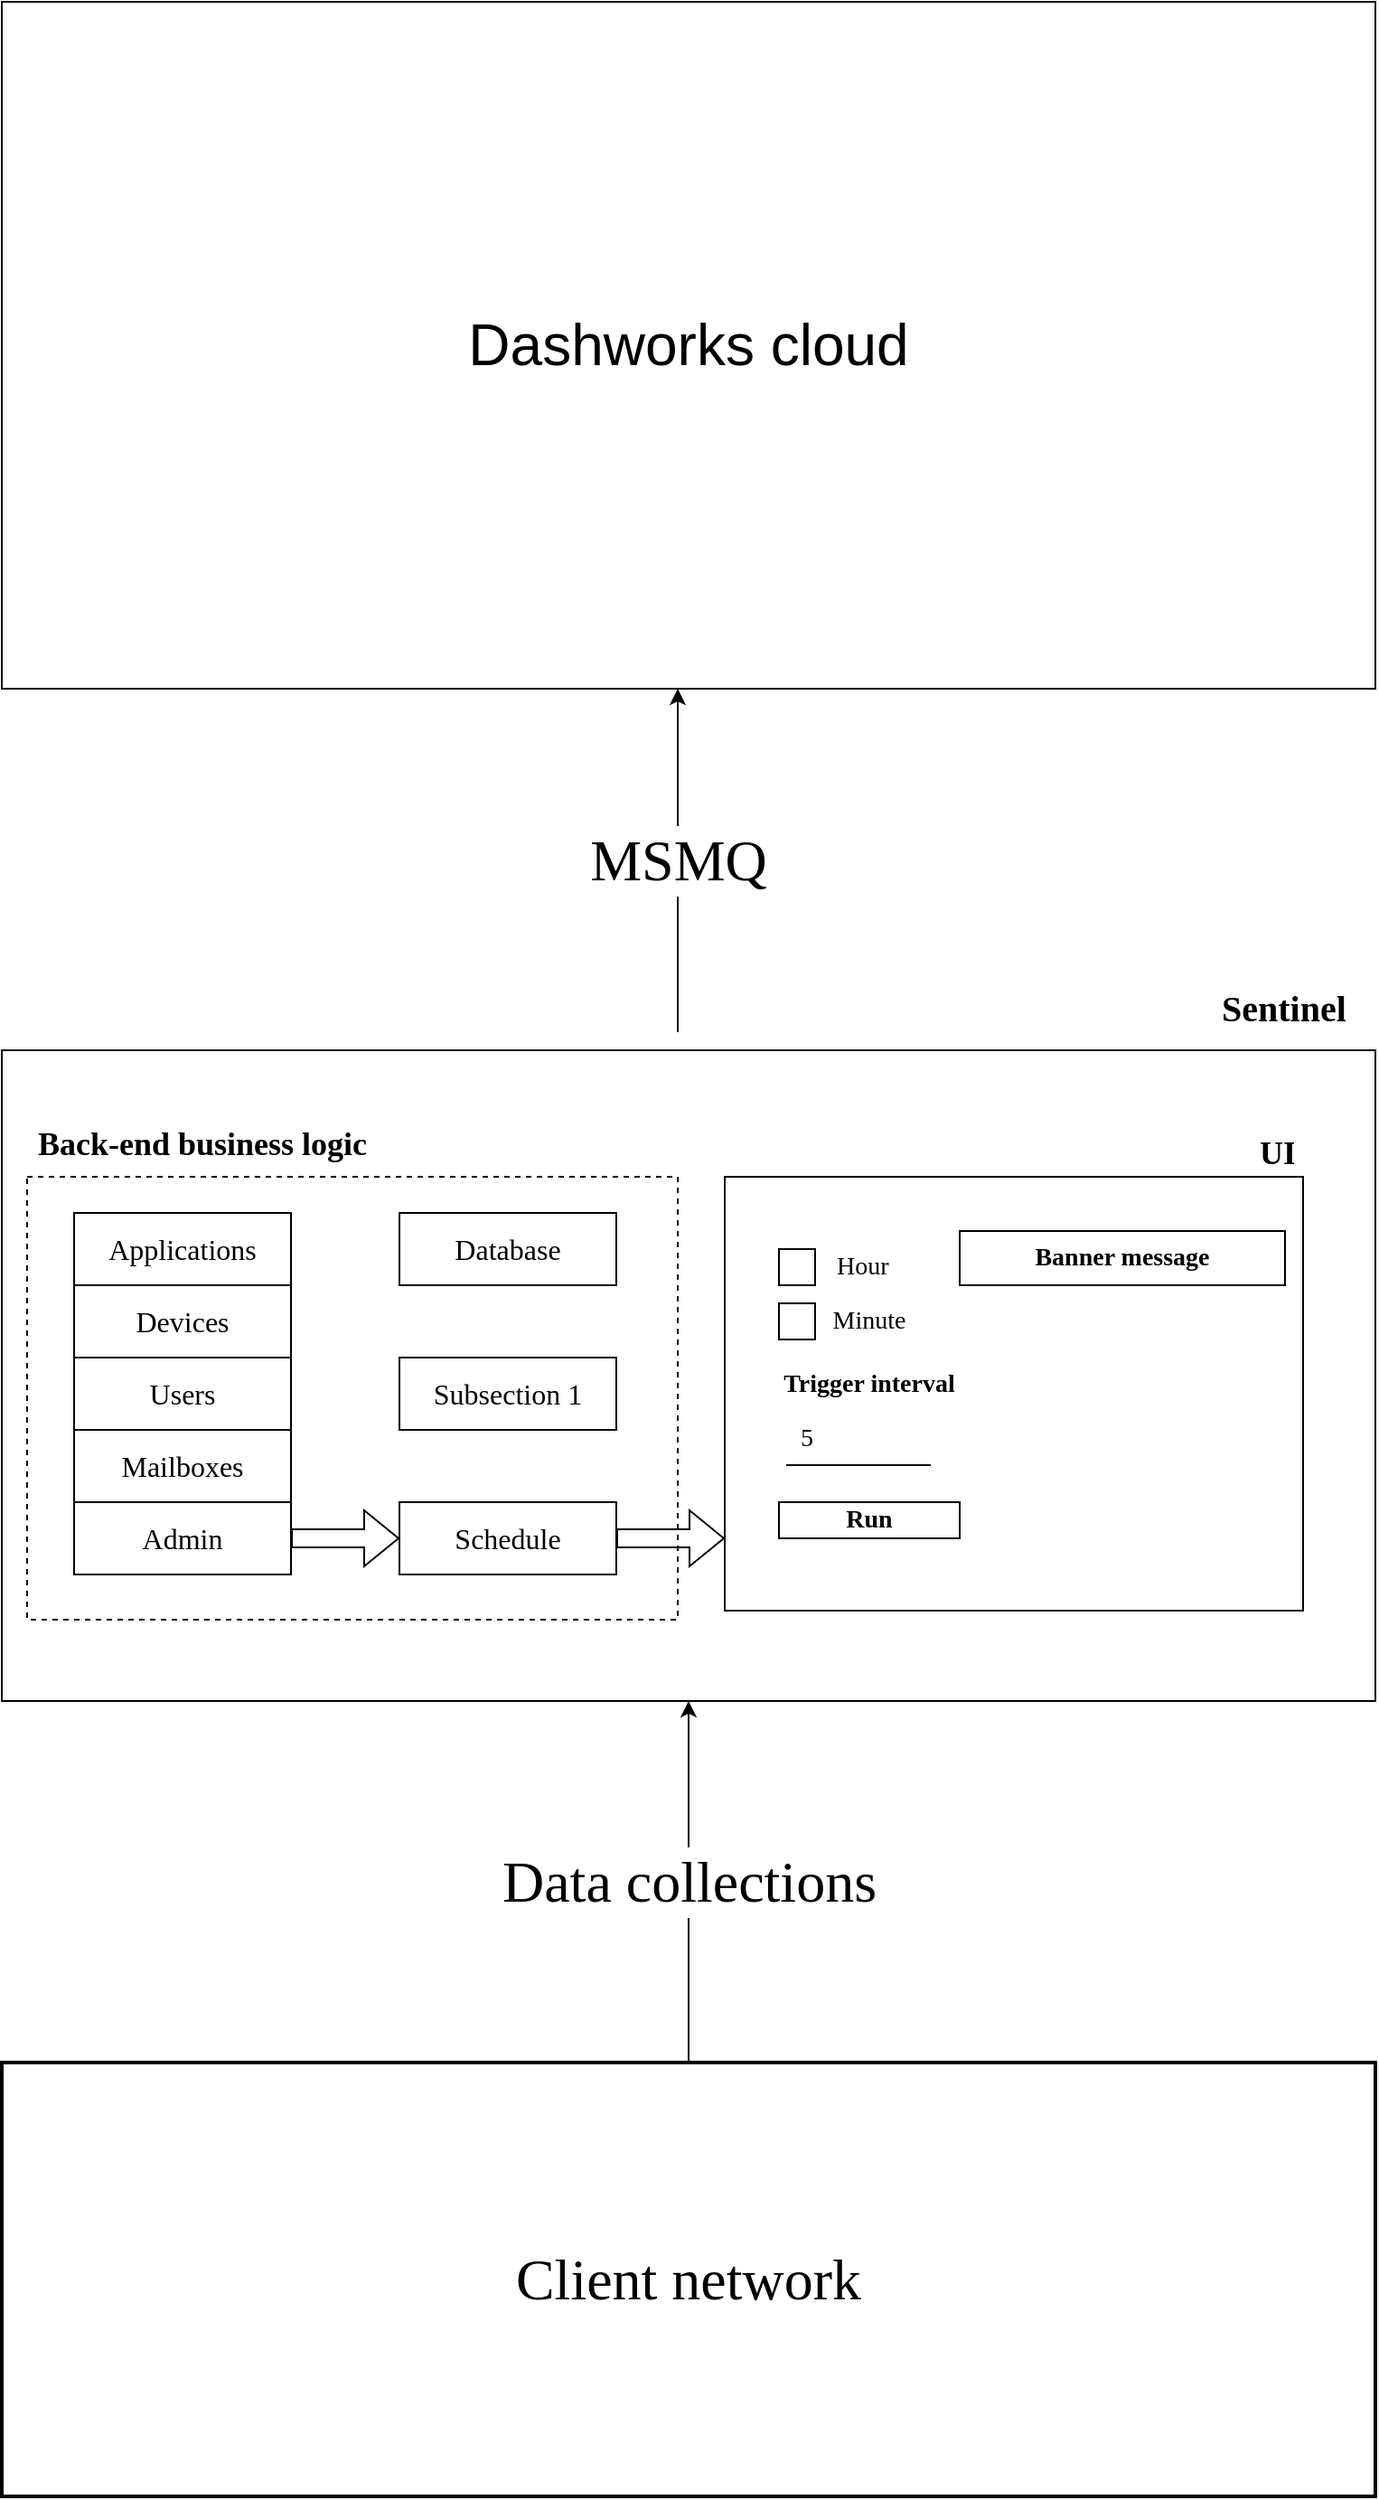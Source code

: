 <mxfile version="15.9.6" type="github">
  <diagram id="Xh3EPSXuHTYtJEzt5ljR" name="Page-1">
    <mxGraphModel dx="1077" dy="1896" grid="1" gridSize="10" guides="1" tooltips="1" connect="1" arrows="1" fold="1" page="1" pageScale="1" pageWidth="827" pageHeight="1169" math="0" shadow="0">
      <root>
        <mxCell id="0" />
        <mxCell id="1" parent="0" />
        <mxCell id="5Qg1B5x5Rtl6GvGFXqsn-2" value="" style="rounded=0;whiteSpace=wrap;html=1;" vertex="1" parent="1">
          <mxGeometry x="40" y="-40" width="760" height="360" as="geometry" />
        </mxCell>
        <mxCell id="5Qg1B5x5Rtl6GvGFXqsn-3" value="" style="rounded=0;whiteSpace=wrap;html=1;fontFamily=Times New Roman;" vertex="1" parent="1">
          <mxGeometry x="80" y="50" width="120" height="200" as="geometry" />
        </mxCell>
        <mxCell id="5Qg1B5x5Rtl6GvGFXqsn-11" value="" style="rounded=0;whiteSpace=wrap;html=1;fontFamily=Times New Roman;" vertex="1" parent="1">
          <mxGeometry x="260" y="50" width="120" height="200" as="geometry" />
        </mxCell>
        <mxCell id="5Qg1B5x5Rtl6GvGFXqsn-95" value="" style="rounded=0;whiteSpace=wrap;html=1;fontFamily=Times New Roman;fontSize=14;strokeWidth=1;" vertex="1" parent="1">
          <mxGeometry x="440" y="30" width="320" height="240" as="geometry" />
        </mxCell>
        <mxCell id="5Qg1B5x5Rtl6GvGFXqsn-96" value="Trigger interval" style="text;html=1;strokeColor=none;fillColor=none;align=center;verticalAlign=middle;whiteSpace=wrap;rounded=0;fontFamily=Times New Roman;fontSize=14;fontStyle=1" vertex="1" parent="1">
          <mxGeometry x="450" y="130" width="140" height="30" as="geometry" />
        </mxCell>
        <mxCell id="5Qg1B5x5Rtl6GvGFXqsn-100" value="" style="endArrow=none;html=1;rounded=0;fontFamily=Times New Roman;fontSize=14;" edge="1" parent="1">
          <mxGeometry width="50" height="50" relative="1" as="geometry">
            <mxPoint x="474" y="189.5" as="sourcePoint" />
            <mxPoint x="554" y="189.5" as="targetPoint" />
            <Array as="points">
              <mxPoint x="510" y="189.5" />
            </Array>
          </mxGeometry>
        </mxCell>
        <mxCell id="5Qg1B5x5Rtl6GvGFXqsn-101" value="5" style="text;html=1;strokeColor=none;fillColor=none;align=left;verticalAlign=middle;whiteSpace=wrap;rounded=0;fontFamily=Times New Roman;fontSize=14;" vertex="1" parent="1">
          <mxGeometry x="480" y="160" width="20" height="30" as="geometry" />
        </mxCell>
        <mxCell id="5Qg1B5x5Rtl6GvGFXqsn-104" value="Hour" style="text;html=1;strokeColor=none;fillColor=none;align=left;verticalAlign=middle;whiteSpace=wrap;rounded=0;fontFamily=Times New Roman;fontSize=14;" vertex="1" parent="1">
          <mxGeometry x="500" y="70" width="40" height="20" as="geometry" />
        </mxCell>
        <mxCell id="5Qg1B5x5Rtl6GvGFXqsn-106" value="" style="whiteSpace=wrap;html=1;aspect=fixed;fontFamily=Times New Roman;fontSize=14;strokeWidth=1;" vertex="1" parent="1">
          <mxGeometry x="470" y="70" width="20" height="20" as="geometry" />
        </mxCell>
        <mxCell id="5Qg1B5x5Rtl6GvGFXqsn-107" value="" style="whiteSpace=wrap;html=1;aspect=fixed;fontFamily=Times New Roman;fontSize=14;strokeWidth=1;" vertex="1" parent="1">
          <mxGeometry x="470" y="100" width="20" height="20" as="geometry" />
        </mxCell>
        <mxCell id="5Qg1B5x5Rtl6GvGFXqsn-108" value="Minute" style="text;html=1;strokeColor=none;fillColor=none;align=center;verticalAlign=middle;whiteSpace=wrap;rounded=0;fontFamily=Times New Roman;fontSize=14;" vertex="1" parent="1">
          <mxGeometry x="500" y="100" width="40" height="20" as="geometry" />
        </mxCell>
        <mxCell id="5Qg1B5x5Rtl6GvGFXqsn-109" value="Run" style="rounded=0;whiteSpace=wrap;html=1;fontFamily=Times New Roman;fontSize=14;strokeWidth=1;fontStyle=1" vertex="1" parent="1">
          <mxGeometry x="470" y="210" width="100" height="20" as="geometry" />
        </mxCell>
        <mxCell id="5Qg1B5x5Rtl6GvGFXqsn-111" value="Banner message" style="rounded=0;whiteSpace=wrap;html=1;fontFamily=Times New Roman;fontSize=14;strokeWidth=1;fontStyle=1" vertex="1" parent="1">
          <mxGeometry x="570" y="60" width="180" height="30" as="geometry" />
        </mxCell>
        <mxCell id="5Qg1B5x5Rtl6GvGFXqsn-114" value="Sentinel" style="text;strokeColor=none;fillColor=none;align=left;verticalAlign=middle;spacingLeft=4;spacingRight=4;overflow=hidden;points=[[0,0.5],[1,0.5]];portConstraint=eastwest;rotatable=0;fontFamily=Times New Roman;fontSize=20;fontStyle=1" vertex="1" parent="1">
          <mxGeometry x="709" y="-80" width="81" height="30" as="geometry" />
        </mxCell>
        <mxCell id="5Qg1B5x5Rtl6GvGFXqsn-115" value="UI" style="text;strokeColor=none;fillColor=none;align=left;verticalAlign=middle;spacingLeft=4;spacingRight=4;overflow=hidden;points=[[0,0.5],[1,0.5]];portConstraint=eastwest;rotatable=0;fontFamily=Times New Roman;fontSize=18;fontStyle=1" vertex="1" parent="1">
          <mxGeometry x="730" width="30" height="30" as="geometry" />
        </mxCell>
        <mxCell id="5Qg1B5x5Rtl6GvGFXqsn-116" value="Back-end business logic " style="text;strokeColor=none;fillColor=none;align=left;verticalAlign=middle;spacingLeft=4;spacingRight=4;overflow=hidden;points=[[0,0.5],[1,0.5]];portConstraint=eastwest;rotatable=0;fontFamily=Times New Roman;fontSize=18;fontStyle=1" vertex="1" parent="1">
          <mxGeometry x="54" y="-5" width="216" height="30" as="geometry" />
        </mxCell>
        <mxCell id="5Qg1B5x5Rtl6GvGFXqsn-118" value="" style="rounded=0;whiteSpace=wrap;html=1;fontFamily=Times New Roman;fontSize=18;strokeWidth=1;dashed=1;" vertex="1" parent="1">
          <mxGeometry x="54" y="30" width="360" height="245" as="geometry" />
        </mxCell>
        <mxCell id="5Qg1B5x5Rtl6GvGFXqsn-9" value="Devices" style="rounded=0;whiteSpace=wrap;html=1;fontFamily=Times New Roman;fontSize=16;" vertex="1" parent="1">
          <mxGeometry x="80" y="90" width="120" height="40" as="geometry" />
        </mxCell>
        <mxCell id="5Qg1B5x5Rtl6GvGFXqsn-8" value="Applications" style="rounded=0;whiteSpace=wrap;html=1;fontFamily=Times New Roman;fontSize=16;" vertex="1" parent="1">
          <mxGeometry x="80" y="50" width="120" height="40" as="geometry" />
        </mxCell>
        <mxCell id="5Qg1B5x5Rtl6GvGFXqsn-91" value="Users" style="rounded=0;whiteSpace=wrap;html=1;fontFamily=Times New Roman;fontSize=16;" vertex="1" parent="1">
          <mxGeometry x="80" y="130" width="120" height="40" as="geometry" />
        </mxCell>
        <mxCell id="5Qg1B5x5Rtl6GvGFXqsn-92" value="Mailboxes" style="rounded=0;whiteSpace=wrap;html=1;fontFamily=Times New Roman;fontSize=16;" vertex="1" parent="1">
          <mxGeometry x="80" y="170" width="120" height="40" as="geometry" />
        </mxCell>
        <mxCell id="5Qg1B5x5Rtl6GvGFXqsn-10" value="Admin" style="rounded=0;whiteSpace=wrap;html=1;fontFamily=Times New Roman;fontSize=16;" vertex="1" parent="1">
          <mxGeometry x="80" y="210" width="120" height="40" as="geometry" />
        </mxCell>
        <mxCell id="5Qg1B5x5Rtl6GvGFXqsn-16" value="Schedule" style="rounded=0;whiteSpace=wrap;html=1;fontFamily=Times New Roman;fontSize=16;" vertex="1" parent="1">
          <mxGeometry x="260" y="210" width="120" height="40" as="geometry" />
        </mxCell>
        <mxCell id="5Qg1B5x5Rtl6GvGFXqsn-15" value="Subsection 1" style="rounded=0;whiteSpace=wrap;html=1;fontFamily=Times New Roman;fontSize=16;" vertex="1" parent="1">
          <mxGeometry x="260" y="130" width="120" height="40" as="geometry" />
        </mxCell>
        <mxCell id="5Qg1B5x5Rtl6GvGFXqsn-93" value="Database" style="rounded=0;whiteSpace=wrap;html=1;fontFamily=Times New Roman;fontSize=16;" vertex="1" parent="1">
          <mxGeometry x="260" y="50" width="120" height="40" as="geometry" />
        </mxCell>
        <mxCell id="5Qg1B5x5Rtl6GvGFXqsn-144" value="" style="endArrow=classic;html=1;rounded=0;fontFamily=Times New Roman;fontSize=32;entryX=0.5;entryY=1;entryDx=0;entryDy=0;" edge="1" parent="1">
          <mxGeometry relative="1" as="geometry">
            <mxPoint x="414" y="-50" as="sourcePoint" />
            <mxPoint x="414" y="-240" as="targetPoint" />
          </mxGeometry>
        </mxCell>
        <mxCell id="5Qg1B5x5Rtl6GvGFXqsn-145" value="MSMQ" style="edgeLabel;resizable=0;html=1;align=center;verticalAlign=middle;dashed=1;fontFamily=Times New Roman;fontSize=32;strokeWidth=2;" connectable="0" vertex="1" parent="5Qg1B5x5Rtl6GvGFXqsn-144">
          <mxGeometry relative="1" as="geometry" />
        </mxCell>
        <mxCell id="5Qg1B5x5Rtl6GvGFXqsn-148" value="Client network" style="rounded=0;whiteSpace=wrap;html=1;fontFamily=Times New Roman;fontSize=32;strokeWidth=2;" vertex="1" parent="1">
          <mxGeometry x="40" y="520" width="760" height="240" as="geometry" />
        </mxCell>
        <mxCell id="5Qg1B5x5Rtl6GvGFXqsn-149" value="" style="endArrow=classic;html=1;rounded=0;fontFamily=Times New Roman;fontSize=32;entryX=0.5;entryY=1;entryDx=0;entryDy=0;exitX=0.5;exitY=0;exitDx=0;exitDy=0;" edge="1" parent="1" source="5Qg1B5x5Rtl6GvGFXqsn-148" target="5Qg1B5x5Rtl6GvGFXqsn-2">
          <mxGeometry relative="1" as="geometry">
            <mxPoint x="400" y="450" as="sourcePoint" />
            <mxPoint x="560" y="450" as="targetPoint" />
          </mxGeometry>
        </mxCell>
        <mxCell id="5Qg1B5x5Rtl6GvGFXqsn-150" value="Data collections" style="edgeLabel;resizable=0;html=1;align=center;verticalAlign=middle;fontFamily=Times New Roman;fontSize=32;strokeWidth=2;" connectable="0" vertex="1" parent="5Qg1B5x5Rtl6GvGFXqsn-149">
          <mxGeometry relative="1" as="geometry" />
        </mxCell>
        <mxCell id="5Qg1B5x5Rtl6GvGFXqsn-153" value="" style="shape=flexArrow;endArrow=classic;html=1;rounded=0;fontFamily=Times New Roman;fontSize=32;exitX=1;exitY=0.5;exitDx=0;exitDy=0;" edge="1" parent="1" source="5Qg1B5x5Rtl6GvGFXqsn-10" target="5Qg1B5x5Rtl6GvGFXqsn-16">
          <mxGeometry width="50" height="50" relative="1" as="geometry">
            <mxPoint x="450" y="240" as="sourcePoint" />
            <mxPoint x="500" y="190" as="targetPoint" />
          </mxGeometry>
        </mxCell>
        <mxCell id="5Qg1B5x5Rtl6GvGFXqsn-154" value="" style="shape=flexArrow;endArrow=classic;html=1;rounded=0;fontFamily=Times New Roman;fontSize=32;exitX=1;exitY=0.5;exitDx=0;exitDy=0;" edge="1" parent="1">
          <mxGeometry width="50" height="50" relative="1" as="geometry">
            <mxPoint x="380" y="230" as="sourcePoint" />
            <mxPoint x="440" y="230" as="targetPoint" />
          </mxGeometry>
        </mxCell>
        <mxCell id="5Qg1B5x5Rtl6GvGFXqsn-155" value="Dashworks cloud" style="rounded=0;whiteSpace=wrap;html=1;fontSize=32;" vertex="1" parent="1">
          <mxGeometry x="40" y="-620" width="760" height="380" as="geometry" />
        </mxCell>
      </root>
    </mxGraphModel>
  </diagram>
</mxfile>
